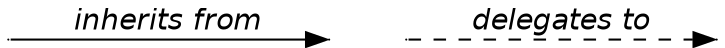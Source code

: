 digraph legend {
    rankdir=LR;
    graph [fontname = "helvetica"];
    node [fontname = "helvetica"];
    edge [fontname = "helvetica";];

    node [shape=point; height=0]

    A  -> B [label=<<I>   inherits from   </I>>;];

    B -> C [style=invis];
    C -> D [label=<<I>   delegates to   </I>>; style=dashed;];
}
